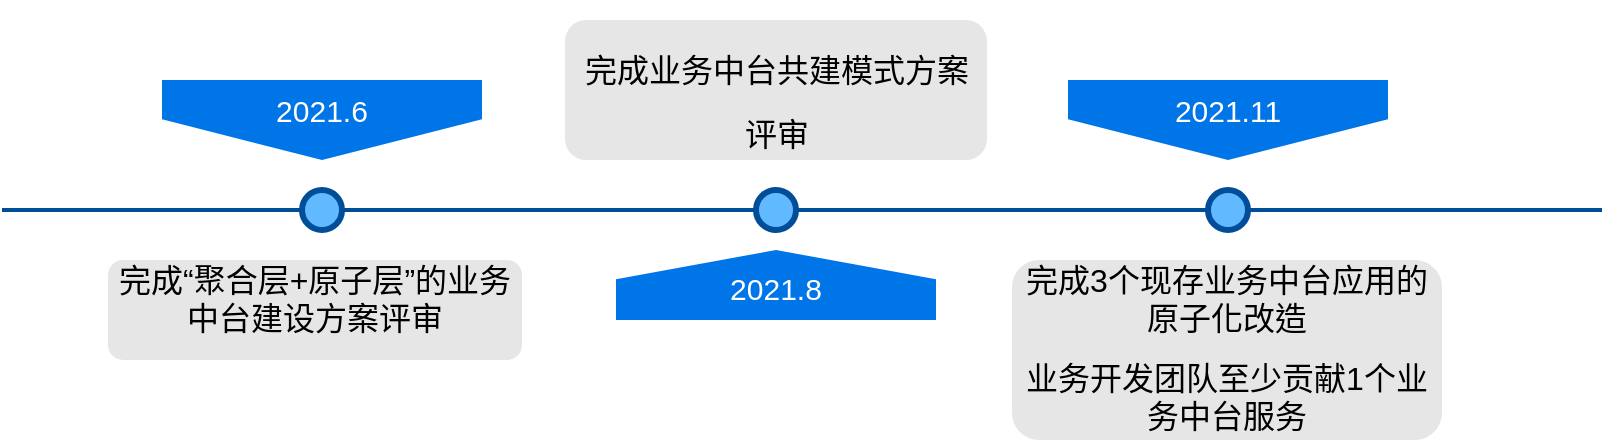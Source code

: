 <mxfile version="14.0.1" type="github"><diagram name="Page-1" id="82e54ff1-d628-8f03-85c4-9753963a91cd"><mxGraphModel dx="1117" dy="939" grid="1" gridSize="10" guides="1" tooltips="1" connect="1" arrows="1" fold="1" page="1" pageScale="1" pageWidth="1100" pageHeight="850" background="#ffffff" math="0" shadow="0"><root><mxCell id="0"/><mxCell id="1" parent="0"/><mxCell id="4ec97bd9e5d20128-1" value="" style="line;strokeWidth=2;html=1;fillColor=none;fontSize=28;fontColor=#004D99;strokeColor=#004D99;" parent="1" vertex="1"><mxGeometry x="40" y="340" width="800" height="10" as="geometry"/></mxCell><mxCell id="4ec97bd9e5d20128-5" value="2021.6" style="shape=offPageConnector;whiteSpace=wrap;html=1;fillColor=#0075E8;fontSize=15;fontColor=#FFFFFF;size=0.509;verticalAlign=top;strokeColor=none;" parent="1" vertex="1"><mxGeometry x="120" y="280" width="160" height="40" as="geometry"/></mxCell><mxCell id="4ec97bd9e5d20128-6" value="&lt;span&gt;2021.11&lt;/span&gt;" style="shape=offPageConnector;whiteSpace=wrap;html=1;fillColor=#0075E8;fontSize=15;fontColor=#FFFFFF;size=0.509;verticalAlign=top;strokeColor=none;" parent="1" vertex="1"><mxGeometry x="573" y="280" width="160" height="40" as="geometry"/></mxCell><mxCell id="4ec97bd9e5d20128-7" value="&lt;span&gt;2021.8&lt;/span&gt;" style="shape=offPageConnector;whiteSpace=wrap;html=1;fillColor=#0075E8;fontSize=15;fontColor=#FFFFFF;size=0.418;flipV=1;verticalAlign=bottom;strokeColor=none;spacingBottom=4;" parent="1" vertex="1"><mxGeometry x="347" y="365" width="160" height="35" as="geometry"/></mxCell><mxCell id="4ec97bd9e5d20128-9" value="" style="ellipse;whiteSpace=wrap;html=1;fillColor=#61BAFF;fontSize=28;fontColor=#004D99;strokeWidth=3;strokeColor=#004D99;" parent="1" vertex="1"><mxGeometry x="190" y="335" width="20" height="20" as="geometry"/></mxCell><mxCell id="4ec97bd9e5d20128-10" value="" style="ellipse;whiteSpace=wrap;html=1;fillColor=#61BAFF;fontSize=28;fontColor=#004D99;strokeWidth=3;strokeColor=#004D99;" parent="1" vertex="1"><mxGeometry x="417" y="335" width="20" height="20" as="geometry"/></mxCell><mxCell id="4ec97bd9e5d20128-11" value="" style="ellipse;whiteSpace=wrap;html=1;fillColor=#61BAFF;fontSize=28;fontColor=#004D99;strokeWidth=3;strokeColor=#004D99;" parent="1" vertex="1"><mxGeometry x="643" y="335" width="20" height="20" as="geometry"/></mxCell><mxCell id="4ec97bd9e5d20128-14" value="&lt;h1 style=&quot;font-size: 16px&quot;&gt;&lt;span style=&quot;font-weight: normal&quot;&gt;&lt;span lang=&quot;ZH-TW&quot;&gt;完成&lt;/span&gt;&lt;span&gt;“&lt;/span&gt;&lt;span lang=&quot;ZH-TW&quot;&gt;聚合层&lt;/span&gt;&lt;span lang=&quot;EN-US&quot;&gt;+&lt;/span&gt;&lt;span lang=&quot;ZH-TW&quot;&gt;原子层&lt;/span&gt;&lt;span&gt;”&lt;/span&gt;&lt;span lang=&quot;ZH-TW&quot;&gt;的业务中台建设方案评审&lt;/span&gt;&lt;/span&gt;&lt;br&gt;&lt;/h1&gt;" style="text;html=1;spacing=5;spacingTop=-20;whiteSpace=wrap;overflow=hidden;strokeColor=none;strokeWidth=3;fillColor=#E6E6E6;fontSize=13;fontColor=#000000;align=center;rounded=1;" parent="1" vertex="1"><mxGeometry x="93" y="370" width="207" height="50" as="geometry"/></mxCell><mxCell id="4ec97bd9e5d20128-16" value="&lt;h1&gt;&lt;span lang=&quot;ZH-TW&quot; style=&quot;font-weight: normal&quot;&gt;&lt;font style=&quot;font-size: 16px&quot;&gt;完成业务中台共建模式方案评审&lt;/font&gt;&lt;/span&gt;&lt;br&gt;&lt;/h1&gt;" style="text;html=1;spacing=5;spacingTop=-20;whiteSpace=wrap;overflow=hidden;strokeColor=none;strokeWidth=3;fillColor=#E6E6E6;fontSize=13;fontColor=#000000;align=center;rounded=1;" parent="1" vertex="1"><mxGeometry x="321.5" y="250" width="211" height="70" as="geometry"/></mxCell><mxCell id="4ec97bd9e5d20128-17" value="&lt;h1 style=&quot;font-size: 16px&quot;&gt;&lt;span style=&quot;font-weight: normal&quot;&gt;&lt;span lang=&quot;ZH-TW&quot;&gt;完成&lt;/span&gt;&lt;span lang=&quot;EN-US&quot;&gt;3&lt;/span&gt;&lt;span lang=&quot;ZH-TW&quot;&gt;个现存业务中台应用的原子化改造&lt;/span&gt;&lt;/span&gt;&lt;br&gt;&lt;/h1&gt;&lt;div style=&quot;font-size: 16px&quot;&gt;&lt;span lang=&quot;ZH-TW&quot;&gt;业务开发团队至少贡献&lt;/span&gt;&lt;span lang=&quot;EN-US&quot;&gt;1&lt;/span&gt;&lt;span lang=&quot;ZH-TW&quot;&gt;个业务中台&lt;/span&gt;&lt;span lang=&quot;ZH-TW&quot;&gt;服务&lt;/span&gt;&lt;span style=&quot;font-weight: normal&quot;&gt;&lt;span lang=&quot;ZH-TW&quot;&gt;&lt;br&gt;&lt;/span&gt;&lt;/span&gt;&lt;/div&gt;" style="text;html=1;spacing=5;spacingTop=-20;whiteSpace=wrap;overflow=hidden;strokeColor=none;strokeWidth=3;fillColor=#E6E6E6;fontSize=13;fontColor=#000000;align=center;rounded=1;" parent="1" vertex="1"><mxGeometry x="545" y="370" width="215" height="90" as="geometry"/></mxCell></root></mxGraphModel></diagram></mxfile>